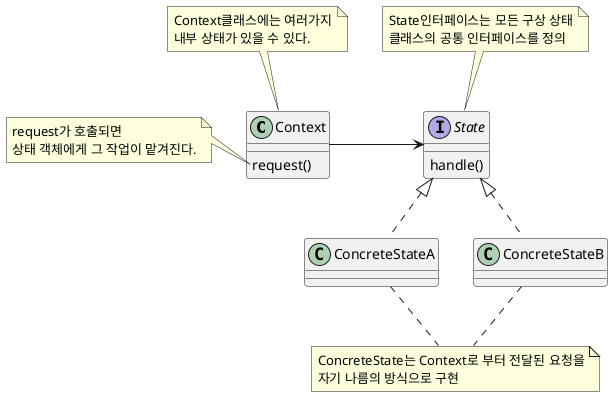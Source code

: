 @startuml
'https://plantuml.com/class-diagram
class Context{
  request()
}

note top
  Context클래스에는 여러가지
  내부 상태가 있을 수 있다.
end note

note left of Context::request
  request가 호출되면
  상태 객체에게 그 작업이 맡겨진다.
end note

interface State{
  handle()
}

note top
  State인터페이스는 모든 구상 상태
  클래스의 공통 인터페이스를 정의
end note

class ConcreteStateA implements State
class ConcreteStateB implements State

note as cnote
  ConcreteState는 Context로 부터 전달된 요청을
  자기 나름의 방식으로 구현
end note

Context -R-> State

ConcreteStateA .. cnote
ConcreteStateB .. cnote

@enduml